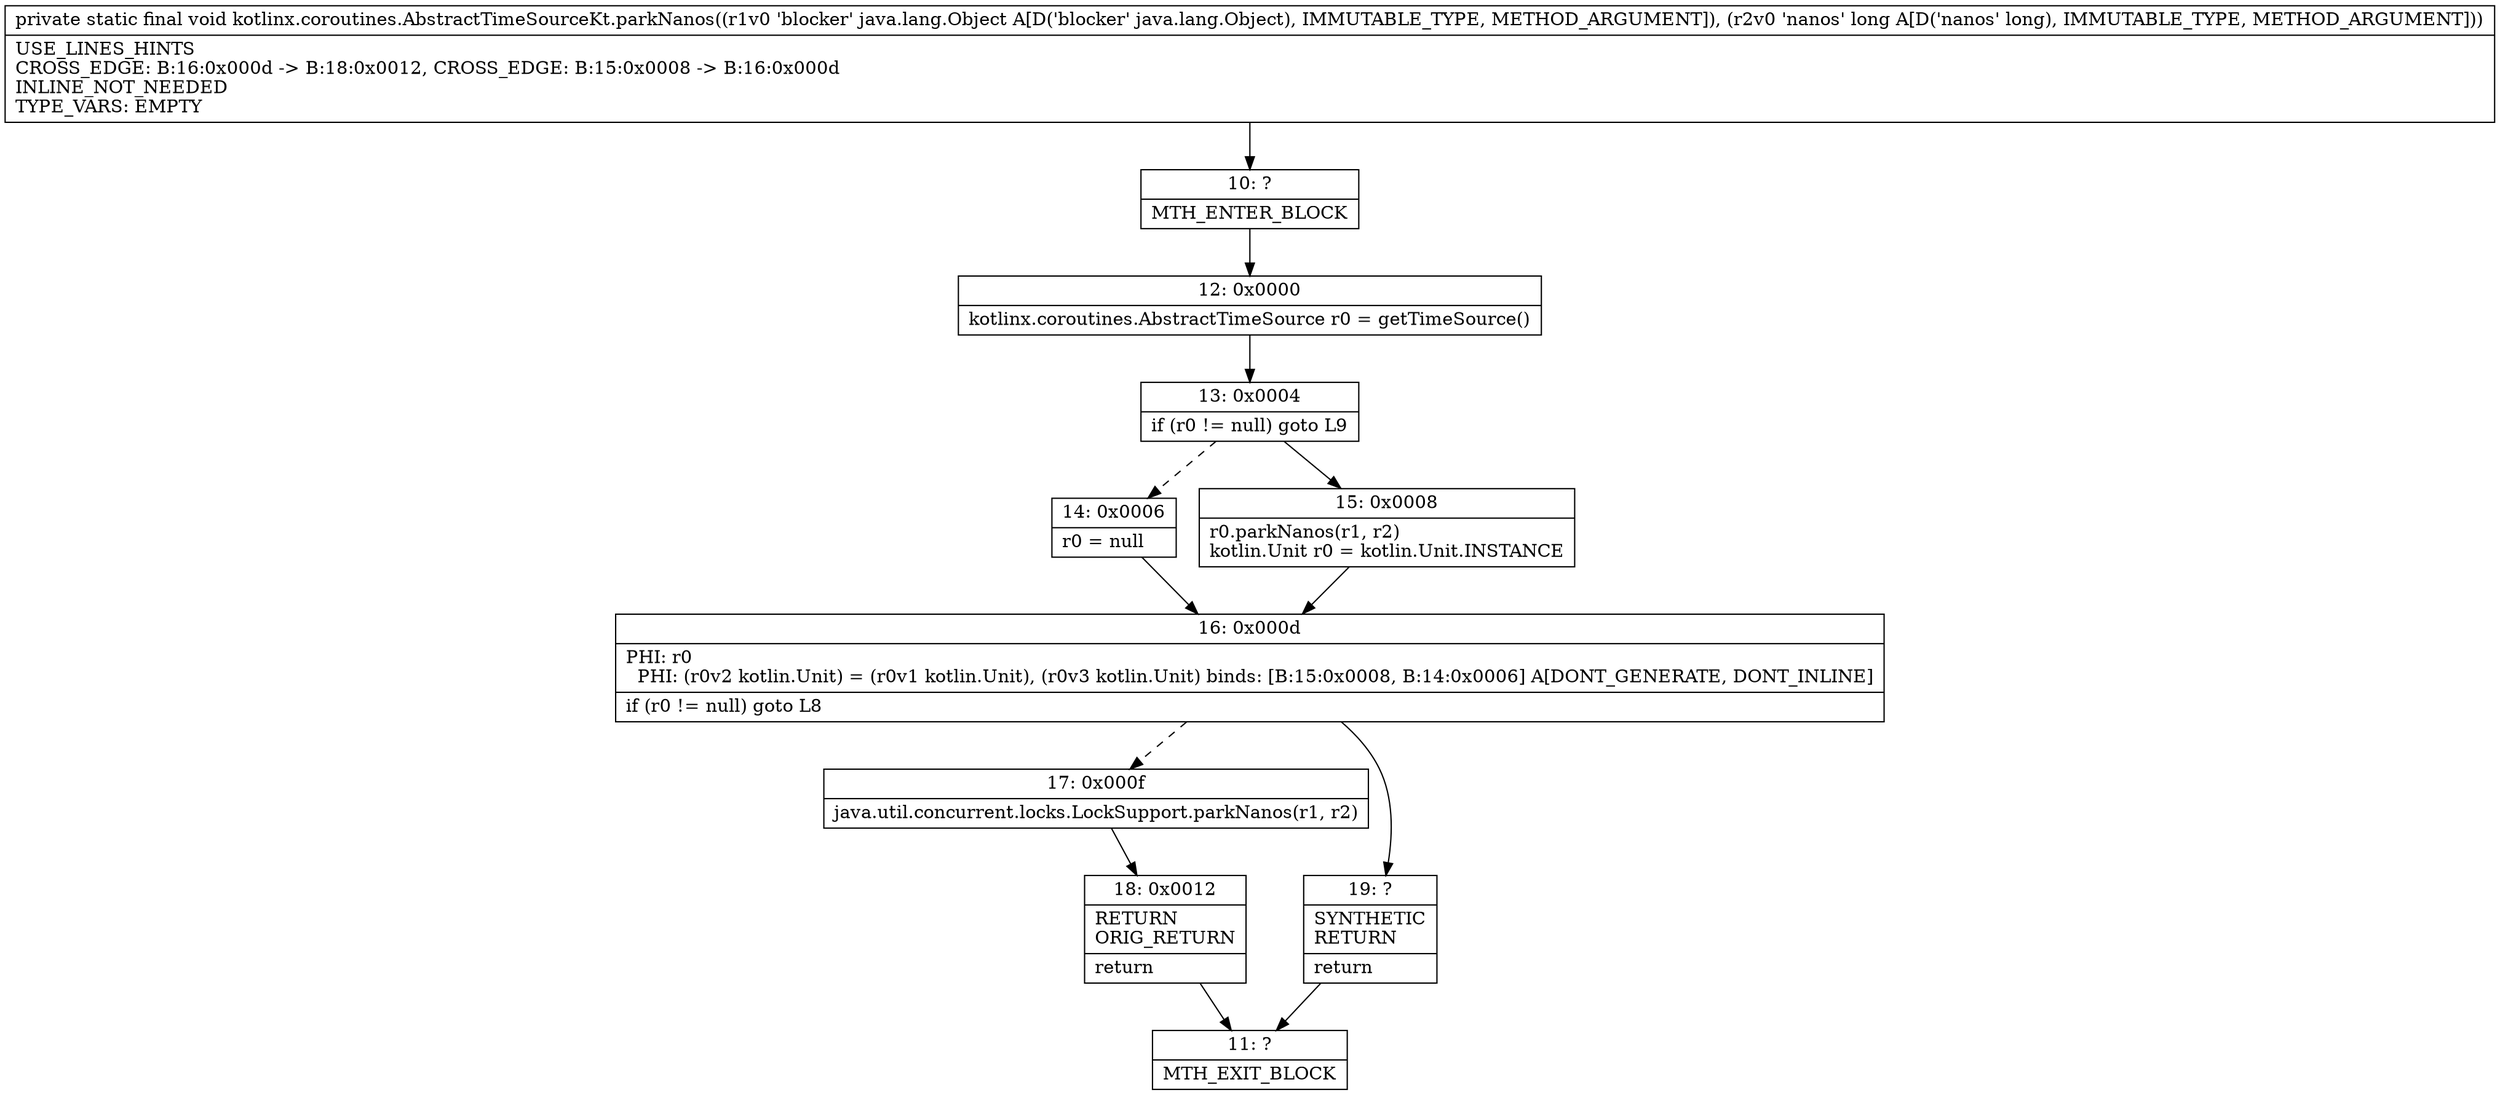 digraph "CFG forkotlinx.coroutines.AbstractTimeSourceKt.parkNanos(Ljava\/lang\/Object;J)V" {
Node_10 [shape=record,label="{10\:\ ?|MTH_ENTER_BLOCK\l}"];
Node_12 [shape=record,label="{12\:\ 0x0000|kotlinx.coroutines.AbstractTimeSource r0 = getTimeSource()\l}"];
Node_13 [shape=record,label="{13\:\ 0x0004|if (r0 != null) goto L9\l}"];
Node_14 [shape=record,label="{14\:\ 0x0006|r0 = null\l}"];
Node_16 [shape=record,label="{16\:\ 0x000d|PHI: r0 \l  PHI: (r0v2 kotlin.Unit) = (r0v1 kotlin.Unit), (r0v3 kotlin.Unit) binds: [B:15:0x0008, B:14:0x0006] A[DONT_GENERATE, DONT_INLINE]\l|if (r0 != null) goto L8\l}"];
Node_17 [shape=record,label="{17\:\ 0x000f|java.util.concurrent.locks.LockSupport.parkNanos(r1, r2)\l}"];
Node_18 [shape=record,label="{18\:\ 0x0012|RETURN\lORIG_RETURN\l|return\l}"];
Node_11 [shape=record,label="{11\:\ ?|MTH_EXIT_BLOCK\l}"];
Node_19 [shape=record,label="{19\:\ ?|SYNTHETIC\lRETURN\l|return\l}"];
Node_15 [shape=record,label="{15\:\ 0x0008|r0.parkNanos(r1, r2)\lkotlin.Unit r0 = kotlin.Unit.INSTANCE\l}"];
MethodNode[shape=record,label="{private static final void kotlinx.coroutines.AbstractTimeSourceKt.parkNanos((r1v0 'blocker' java.lang.Object A[D('blocker' java.lang.Object), IMMUTABLE_TYPE, METHOD_ARGUMENT]), (r2v0 'nanos' long A[D('nanos' long), IMMUTABLE_TYPE, METHOD_ARGUMENT]))  | USE_LINES_HINTS\lCROSS_EDGE: B:16:0x000d \-\> B:18:0x0012, CROSS_EDGE: B:15:0x0008 \-\> B:16:0x000d\lINLINE_NOT_NEEDED\lTYPE_VARS: EMPTY\l}"];
MethodNode -> Node_10;Node_10 -> Node_12;
Node_12 -> Node_13;
Node_13 -> Node_14[style=dashed];
Node_13 -> Node_15;
Node_14 -> Node_16;
Node_16 -> Node_17[style=dashed];
Node_16 -> Node_19;
Node_17 -> Node_18;
Node_18 -> Node_11;
Node_19 -> Node_11;
Node_15 -> Node_16;
}

